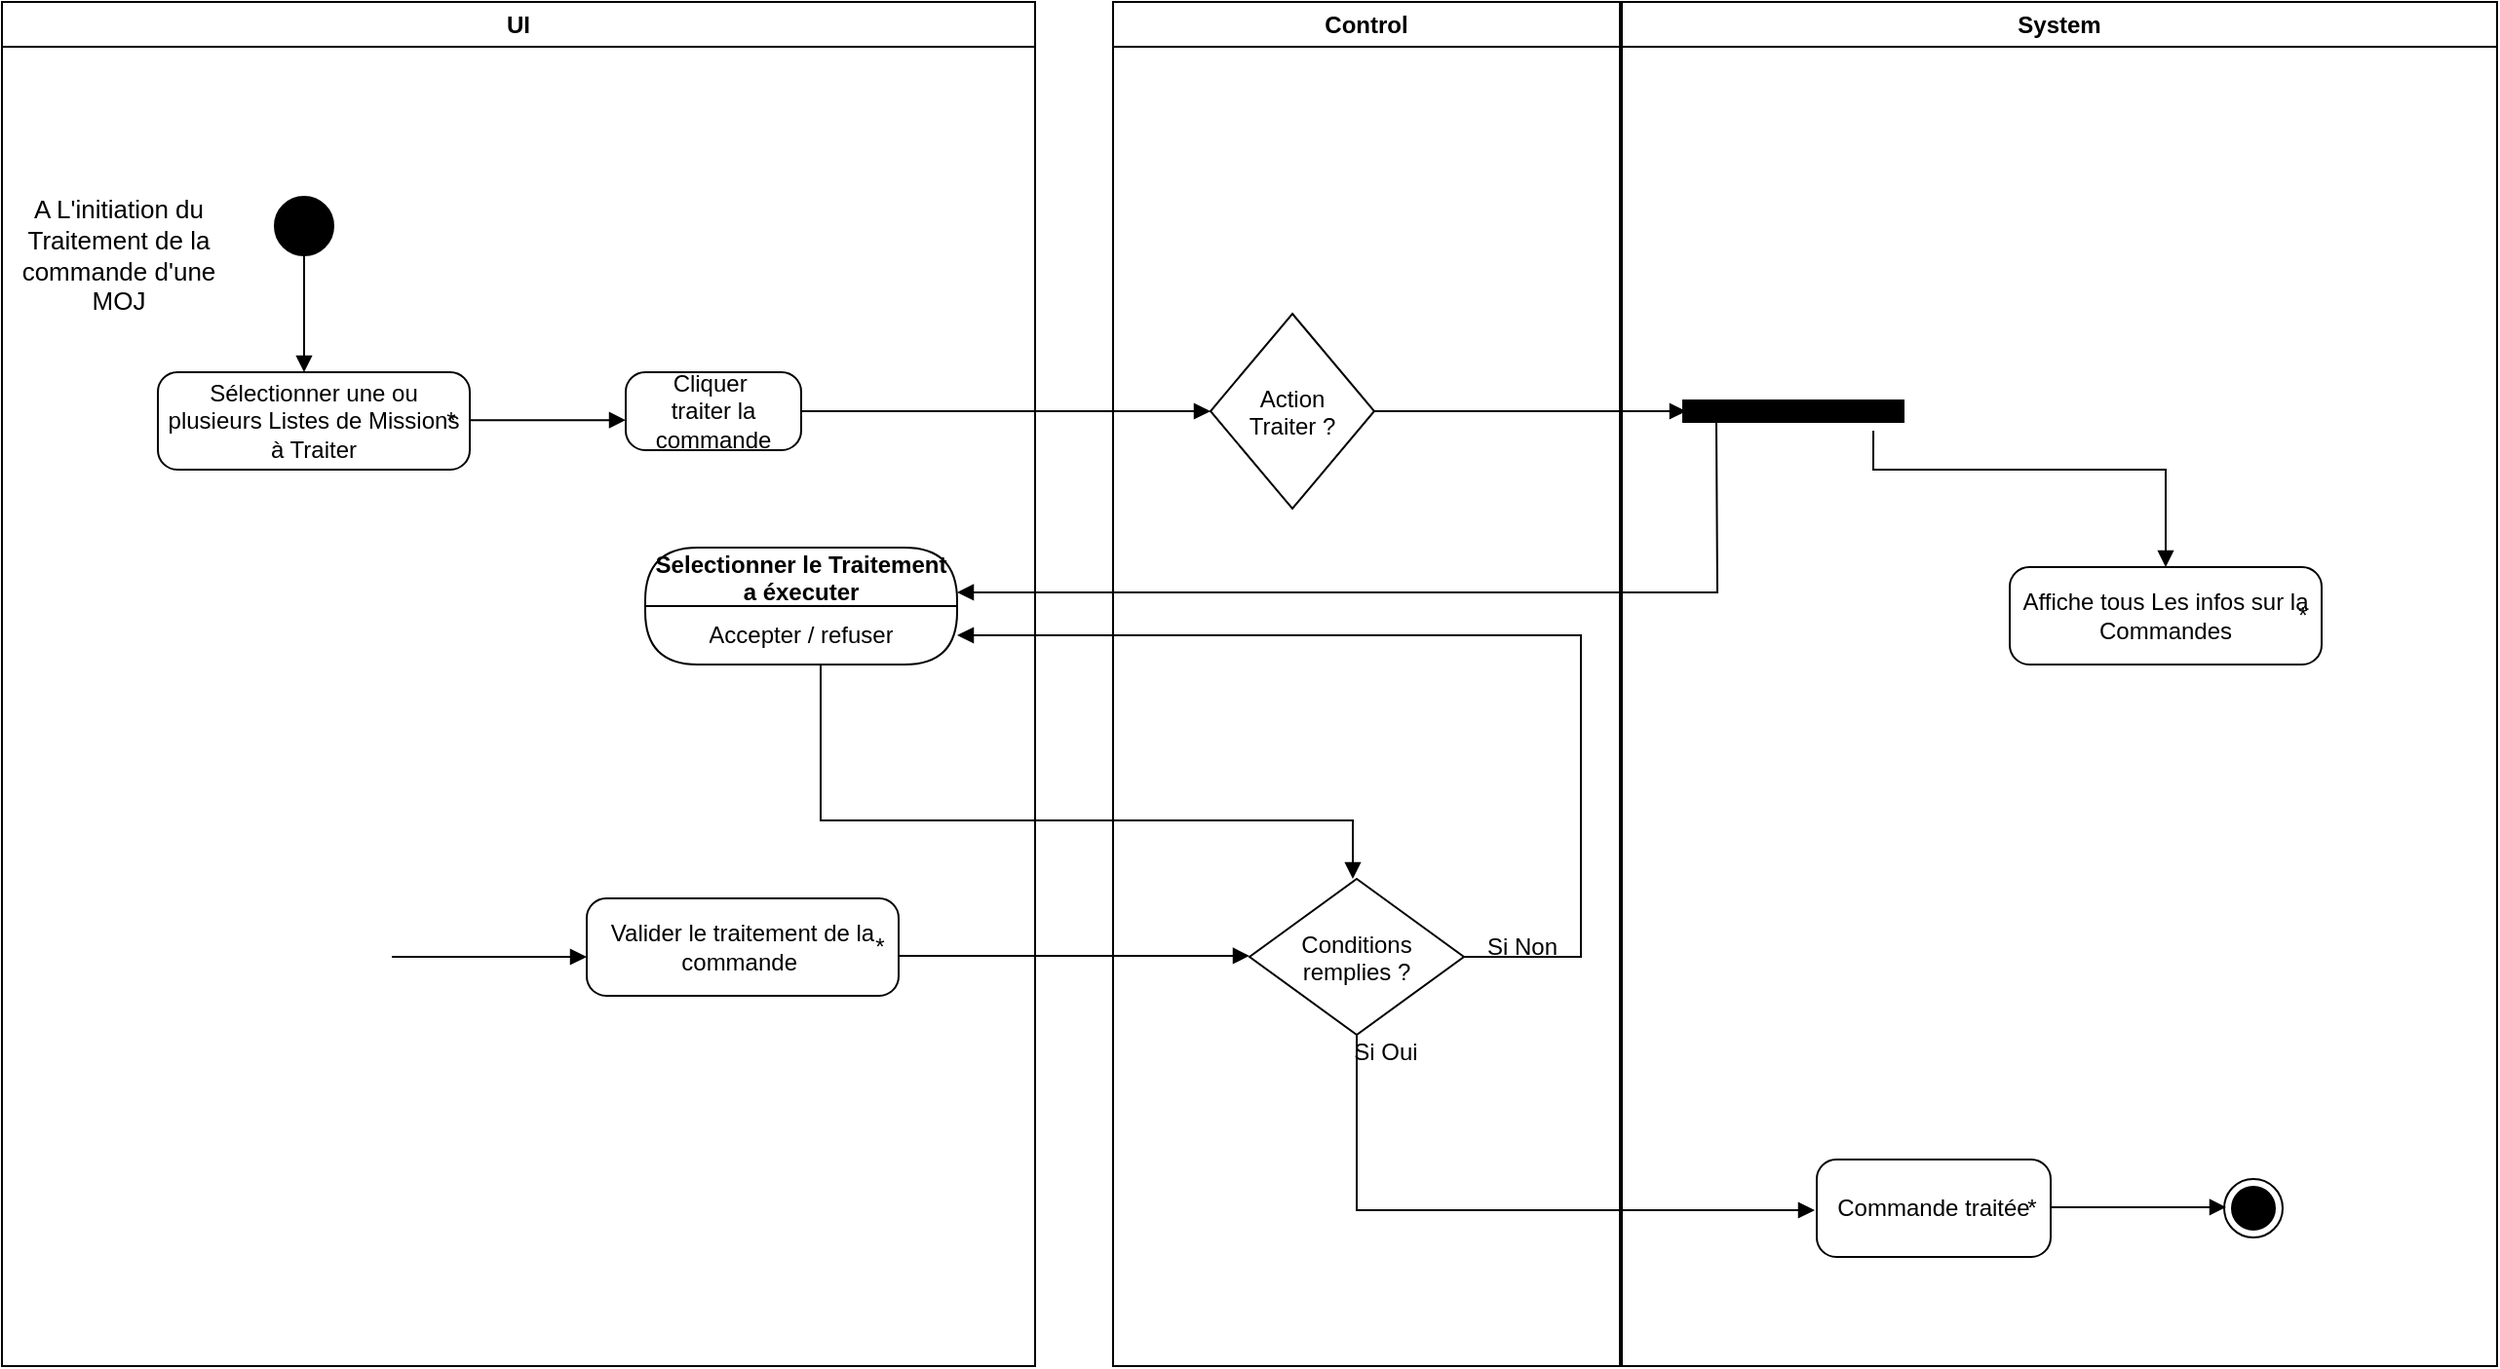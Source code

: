 <mxfile version="24.6.4" type="github">
  <diagram name="Page-1" id="pf2cJaC1xR9j_pvdDEAS">
    <mxGraphModel dx="2133" dy="2103" grid="1" gridSize="10" guides="1" tooltips="1" connect="1" arrows="1" fold="1" page="1" pageScale="1" pageWidth="827" pageHeight="1169" math="0" shadow="0">
      <root>
        <mxCell id="0" />
        <mxCell id="1" parent="0" />
        <mxCell id="oSaFcWVy9VaCv4L4a0WD-1" value="UI" style="swimlane;whiteSpace=wrap;html=1;" vertex="1" parent="1">
          <mxGeometry x="-290" y="60" width="530" height="700" as="geometry" />
        </mxCell>
        <mxCell id="oSaFcWVy9VaCv4L4a0WD-2" value="" style="ellipse;fillColor=strokeColor;html=1;" vertex="1" parent="oSaFcWVy9VaCv4L4a0WD-1">
          <mxGeometry x="140" y="100" width="30" height="30" as="geometry" />
        </mxCell>
        <mxCell id="oSaFcWVy9VaCv4L4a0WD-3" value="" style="html=1;verticalAlign=bottom;labelBackgroundColor=none;endArrow=block;endFill=1;rounded=0;exitX=0.5;exitY=1;exitDx=0;exitDy=0;" edge="1" parent="oSaFcWVy9VaCv4L4a0WD-1" source="oSaFcWVy9VaCv4L4a0WD-2">
          <mxGeometry width="160" relative="1" as="geometry">
            <mxPoint x="160" y="200" as="sourcePoint" />
            <mxPoint x="155" y="190" as="targetPoint" />
          </mxGeometry>
        </mxCell>
        <mxCell id="oSaFcWVy9VaCv4L4a0WD-4" value="&lt;span style=&quot;font-size: 13px;&quot;&gt;A L&#39;initiation du Traitement de la commande d&#39;une MOJ&lt;/span&gt;" style="text;html=1;align=center;verticalAlign=middle;whiteSpace=wrap;rounded=0;" vertex="1" parent="oSaFcWVy9VaCv4L4a0WD-1">
          <mxGeometry y="90" width="120" height="80" as="geometry" />
        </mxCell>
        <mxCell id="oSaFcWVy9VaCv4L4a0WD-5" value="Sélectionner une ou plusieurs Listes de Missions à Traiter" style="html=1;dashed=0;rounded=1;absoluteArcSize=1;arcSize=20;verticalAlign=middle;align=center;whiteSpace=wrap;" vertex="1" parent="oSaFcWVy9VaCv4L4a0WD-1">
          <mxGeometry x="80" y="190" width="160" height="50" as="geometry" />
        </mxCell>
        <mxCell id="oSaFcWVy9VaCv4L4a0WD-6" value="*" style="text;resizeWidth=0;resizeHeight=0;points=[];part=1;verticalAlign=middle;align=center;html=1;" vertex="1" parent="oSaFcWVy9VaCv4L4a0WD-5">
          <mxGeometry x="1" y="0.5" width="20" height="20" relative="1" as="geometry">
            <mxPoint x="-20" y="-10" as="offset" />
          </mxGeometry>
        </mxCell>
        <mxCell id="oSaFcWVy9VaCv4L4a0WD-7" value="Cliquer&amp;nbsp;&lt;div&gt;traiter la&lt;/div&gt;&lt;div&gt;commande&lt;/div&gt;" style="html=1;dashed=0;rounded=1;absoluteArcSize=1;arcSize=20;verticalAlign=middle;align=center;whiteSpace=wrap;" vertex="1" parent="oSaFcWVy9VaCv4L4a0WD-1">
          <mxGeometry x="320" y="190" width="90" height="40" as="geometry" />
        </mxCell>
        <mxCell id="oSaFcWVy9VaCv4L4a0WD-8" value="" style="html=1;verticalAlign=bottom;labelBackgroundColor=none;endArrow=block;endFill=1;rounded=0;" edge="1" parent="oSaFcWVy9VaCv4L4a0WD-1">
          <mxGeometry width="160" relative="1" as="geometry">
            <mxPoint x="240" y="214.57" as="sourcePoint" />
            <mxPoint x="320" y="214.57" as="targetPoint" />
          </mxGeometry>
        </mxCell>
        <mxCell id="oSaFcWVy9VaCv4L4a0WD-9" value="" style="html=1;verticalAlign=bottom;labelBackgroundColor=none;endArrow=block;endFill=1;rounded=0;entryX=0;entryY=0.5;entryDx=0;entryDy=0;" edge="1" parent="oSaFcWVy9VaCv4L4a0WD-1" target="oSaFcWVy9VaCv4L4a0WD-16">
          <mxGeometry width="160" relative="1" as="geometry">
            <mxPoint x="410" y="210" as="sourcePoint" />
            <mxPoint x="570" y="210" as="targetPoint" />
          </mxGeometry>
        </mxCell>
        <mxCell id="oSaFcWVy9VaCv4L4a0WD-10" value="Selectionner le Traitement&#xa;a éxecuter" style="swimlane;fontStyle=1;align=center;verticalAlign=middle;childLayout=stackLayout;horizontal=1;startSize=30;horizontalStack=0;resizeParent=0;resizeLast=1;container=0;fontColor=#000000;collapsible=0;rounded=1;arcSize=30;strokeColor=#000000;fillColor=#ffffff;swimlaneFillColor=#ffffff;dropTarget=0;" vertex="1" parent="oSaFcWVy9VaCv4L4a0WD-1">
          <mxGeometry x="330" y="280" width="160" height="60" as="geometry" />
        </mxCell>
        <mxCell id="oSaFcWVy9VaCv4L4a0WD-11" value="Accepter / refuser" style="text;html=1;align=center;verticalAlign=middle;spacingLeft=4;spacingRight=4;whiteSpace=wrap;overflow=hidden;rotatable=0;" vertex="1" parent="oSaFcWVy9VaCv4L4a0WD-10">
          <mxGeometry y="30" width="160" height="30" as="geometry" />
        </mxCell>
        <mxCell id="oSaFcWVy9VaCv4L4a0WD-12" value="Valider le traitement de la commande&amp;nbsp;" style="html=1;dashed=0;rounded=1;absoluteArcSize=1;arcSize=20;verticalAlign=middle;align=center;whiteSpace=wrap;" vertex="1" parent="oSaFcWVy9VaCv4L4a0WD-1">
          <mxGeometry x="300" y="460" width="160" height="50" as="geometry" />
        </mxCell>
        <mxCell id="oSaFcWVy9VaCv4L4a0WD-13" value="*" style="text;resizeWidth=0;resizeHeight=0;points=[];part=1;verticalAlign=middle;align=center;html=1;" vertex="1" parent="oSaFcWVy9VaCv4L4a0WD-12">
          <mxGeometry x="1" y="0.5" width="20" height="20" relative="1" as="geometry">
            <mxPoint x="-20" y="-10" as="offset" />
          </mxGeometry>
        </mxCell>
        <mxCell id="oSaFcWVy9VaCv4L4a0WD-14" value="" style="html=1;verticalAlign=bottom;labelBackgroundColor=none;endArrow=block;endFill=1;rounded=0;" edge="1" parent="oSaFcWVy9VaCv4L4a0WD-1">
          <mxGeometry width="160" relative="1" as="geometry">
            <mxPoint x="200" y="490" as="sourcePoint" />
            <mxPoint x="300" y="490" as="targetPoint" />
          </mxGeometry>
        </mxCell>
        <mxCell id="oSaFcWVy9VaCv4L4a0WD-15" value="Control" style="swimlane;whiteSpace=wrap;html=1;" vertex="1" parent="1">
          <mxGeometry x="280" y="60" width="260" height="700" as="geometry" />
        </mxCell>
        <mxCell id="oSaFcWVy9VaCv4L4a0WD-16" value="Action&#xa;Traiter ?" style="rhombus;" vertex="1" parent="oSaFcWVy9VaCv4L4a0WD-15">
          <mxGeometry x="50" y="160" width="84" height="100" as="geometry" />
        </mxCell>
        <mxCell id="oSaFcWVy9VaCv4L4a0WD-17" value="" style="html=1;verticalAlign=bottom;labelBackgroundColor=none;endArrow=block;endFill=1;rounded=0;" edge="1" parent="oSaFcWVy9VaCv4L4a0WD-15">
          <mxGeometry width="160" relative="1" as="geometry">
            <mxPoint x="134" y="210" as="sourcePoint" />
            <mxPoint x="294" y="210" as="targetPoint" />
          </mxGeometry>
        </mxCell>
        <mxCell id="oSaFcWVy9VaCv4L4a0WD-18" value="Conditions&#xa;remplies ?" style="rhombus;" vertex="1" parent="oSaFcWVy9VaCv4L4a0WD-15">
          <mxGeometry x="70" y="450" width="110" height="80" as="geometry" />
        </mxCell>
        <mxCell id="oSaFcWVy9VaCv4L4a0WD-19" value="" style="html=1;verticalAlign=bottom;labelBackgroundColor=none;endArrow=block;endFill=1;rounded=0;entryX=0;entryY=0.5;entryDx=0;entryDy=0;" edge="1" parent="oSaFcWVy9VaCv4L4a0WD-15">
          <mxGeometry width="160" relative="1" as="geometry">
            <mxPoint x="-110" y="489.47" as="sourcePoint" />
            <mxPoint x="70" y="489.47" as="targetPoint" />
          </mxGeometry>
        </mxCell>
        <mxCell id="oSaFcWVy9VaCv4L4a0WD-20" value="Si Oui" style="text;html=1;align=center;verticalAlign=middle;whiteSpace=wrap;rounded=0;" vertex="1" parent="oSaFcWVy9VaCv4L4a0WD-15">
          <mxGeometry x="110" y="524" width="60" height="30" as="geometry" />
        </mxCell>
        <mxCell id="oSaFcWVy9VaCv4L4a0WD-21" value="Si Non" style="text;html=1;align=center;verticalAlign=middle;whiteSpace=wrap;rounded=0;" vertex="1" parent="oSaFcWVy9VaCv4L4a0WD-15">
          <mxGeometry x="180" y="470" width="60" height="30" as="geometry" />
        </mxCell>
        <mxCell id="oSaFcWVy9VaCv4L4a0WD-22" value="" style="html=1;verticalAlign=bottom;labelBackgroundColor=none;endArrow=block;endFill=1;rounded=0;exitX=1.141;exitY=0.85;exitDx=0;exitDy=0;exitPerimeter=0;entryX=1;entryY=0;entryDx=0;entryDy=0;" edge="1" parent="oSaFcWVy9VaCv4L4a0WD-15">
          <mxGeometry width="160" relative="1" as="geometry">
            <mxPoint x="309.45" y="210.001" as="sourcePoint" />
            <mxPoint x="-80" y="302.95" as="targetPoint" />
            <Array as="points">
              <mxPoint x="310" y="302.95" />
            </Array>
          </mxGeometry>
        </mxCell>
        <mxCell id="oSaFcWVy9VaCv4L4a0WD-23" value="System" style="swimlane;whiteSpace=wrap;html=1;" vertex="1" parent="1">
          <mxGeometry x="541" y="60" width="449" height="700" as="geometry" />
        </mxCell>
        <mxCell id="oSaFcWVy9VaCv4L4a0WD-24" value="Affiche tous Les infos sur la&lt;div&gt;Commandes&lt;/div&gt;" style="html=1;dashed=0;rounded=1;absoluteArcSize=1;arcSize=20;verticalAlign=middle;align=center;whiteSpace=wrap;" vertex="1" parent="oSaFcWVy9VaCv4L4a0WD-23">
          <mxGeometry x="199" y="290" width="160" height="50" as="geometry" />
        </mxCell>
        <mxCell id="oSaFcWVy9VaCv4L4a0WD-25" value="*" style="text;resizeWidth=0;resizeHeight=0;points=[];part=1;verticalAlign=middle;align=center;html=1;" vertex="1" parent="oSaFcWVy9VaCv4L4a0WD-24">
          <mxGeometry x="1" y="0.5" width="20" height="20" relative="1" as="geometry">
            <mxPoint x="-20" y="-10" as="offset" />
          </mxGeometry>
        </mxCell>
        <mxCell id="oSaFcWVy9VaCv4L4a0WD-26" value="" style="html=1;points=[];perimeter=orthogonalPerimeter;fillColor=strokeColor;rotation=90;" vertex="1" parent="oSaFcWVy9VaCv4L4a0WD-23">
          <mxGeometry x="82.5" y="153.5" width="11" height="113" as="geometry" />
        </mxCell>
        <mxCell id="oSaFcWVy9VaCv4L4a0WD-27" value="" style="html=1;verticalAlign=bottom;labelBackgroundColor=none;endArrow=block;endFill=1;rounded=0;exitX=1.409;exitY=0.137;exitDx=0;exitDy=0;exitPerimeter=0;" edge="1" parent="oSaFcWVy9VaCv4L4a0WD-23" source="oSaFcWVy9VaCv4L4a0WD-26" target="oSaFcWVy9VaCv4L4a0WD-24">
          <mxGeometry width="160" relative="1" as="geometry">
            <mxPoint x="139" y="235" as="sourcePoint" />
            <mxPoint x="259" y="185" as="targetPoint" />
            <Array as="points">
              <mxPoint x="129" y="240" />
              <mxPoint x="279" y="240" />
            </Array>
          </mxGeometry>
        </mxCell>
        <mxCell id="oSaFcWVy9VaCv4L4a0WD-28" value="" style="html=1;verticalAlign=bottom;labelBackgroundColor=none;endArrow=block;endFill=1;rounded=0;exitX=0.5;exitY=1;exitDx=0;exitDy=0;" edge="1" parent="oSaFcWVy9VaCv4L4a0WD-23" source="oSaFcWVy9VaCv4L4a0WD-18">
          <mxGeometry width="160" relative="1" as="geometry">
            <mxPoint x="-81" y="620" as="sourcePoint" />
            <mxPoint x="99" y="620" as="targetPoint" />
            <Array as="points">
              <mxPoint x="-136" y="620" />
            </Array>
          </mxGeometry>
        </mxCell>
        <mxCell id="oSaFcWVy9VaCv4L4a0WD-29" value="Commande traitée" style="html=1;dashed=0;rounded=1;absoluteArcSize=1;arcSize=20;verticalAlign=middle;align=center;whiteSpace=wrap;" vertex="1" parent="oSaFcWVy9VaCv4L4a0WD-23">
          <mxGeometry x="100" y="594" width="120" height="50" as="geometry" />
        </mxCell>
        <mxCell id="oSaFcWVy9VaCv4L4a0WD-30" value="*" style="text;resizeWidth=0;resizeHeight=0;points=[];part=1;verticalAlign=middle;align=center;html=1;" vertex="1" parent="oSaFcWVy9VaCv4L4a0WD-29">
          <mxGeometry x="1" y="0.5" width="20" height="20" relative="1" as="geometry">
            <mxPoint x="-20" y="-10" as="offset" />
          </mxGeometry>
        </mxCell>
        <mxCell id="oSaFcWVy9VaCv4L4a0WD-31" value="" style="ellipse;html=1;shape=endState;fillColor=strokeColor;" vertex="1" parent="oSaFcWVy9VaCv4L4a0WD-23">
          <mxGeometry x="309" y="604" width="30" height="30" as="geometry" />
        </mxCell>
        <mxCell id="oSaFcWVy9VaCv4L4a0WD-32" value="" style="html=1;verticalAlign=bottom;labelBackgroundColor=none;endArrow=block;endFill=1;rounded=0;" edge="1" parent="oSaFcWVy9VaCv4L4a0WD-23">
          <mxGeometry width="160" relative="1" as="geometry">
            <mxPoint x="220" y="618.47" as="sourcePoint" />
            <mxPoint x="310" y="618.47" as="targetPoint" />
          </mxGeometry>
        </mxCell>
        <mxCell id="oSaFcWVy9VaCv4L4a0WD-33" value="" style="html=1;verticalAlign=bottom;labelBackgroundColor=none;endArrow=block;endFill=1;rounded=0;entryX=0.5;entryY=0;entryDx=0;entryDy=0;" edge="1" parent="1">
          <mxGeometry width="160" relative="1" as="geometry">
            <mxPoint x="130" y="400" as="sourcePoint" />
            <mxPoint x="403" y="510" as="targetPoint" />
            <Array as="points">
              <mxPoint x="130" y="480" />
              <mxPoint x="403" y="480" />
            </Array>
          </mxGeometry>
        </mxCell>
        <mxCell id="oSaFcWVy9VaCv4L4a0WD-34" value="" style="html=1;verticalAlign=bottom;labelBackgroundColor=none;endArrow=block;endFill=1;rounded=0;exitX=1;exitY=0.5;exitDx=0;exitDy=0;entryX=1;entryY=0.5;entryDx=0;entryDy=0;" edge="1" parent="1" source="oSaFcWVy9VaCv4L4a0WD-18" target="oSaFcWVy9VaCv4L4a0WD-11">
          <mxGeometry width="160" relative="1" as="geometry">
            <mxPoint x="560" y="494" as="sourcePoint" />
            <mxPoint x="460" y="420" as="targetPoint" />
            <Array as="points">
              <mxPoint x="520" y="550" />
              <mxPoint x="520" y="385" />
            </Array>
          </mxGeometry>
        </mxCell>
      </root>
    </mxGraphModel>
  </diagram>
</mxfile>
